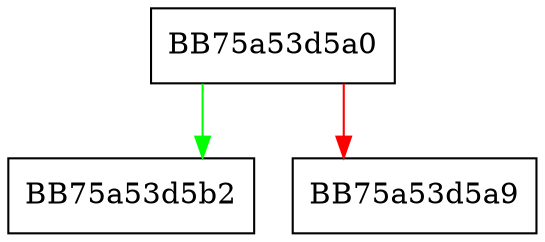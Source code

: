 digraph _Expect {
  node [shape="box"];
  graph [splines=ortho];
  BB75a53d5a0 -> BB75a53d5b2 [color="green"];
  BB75a53d5a0 -> BB75a53d5a9 [color="red"];
}
